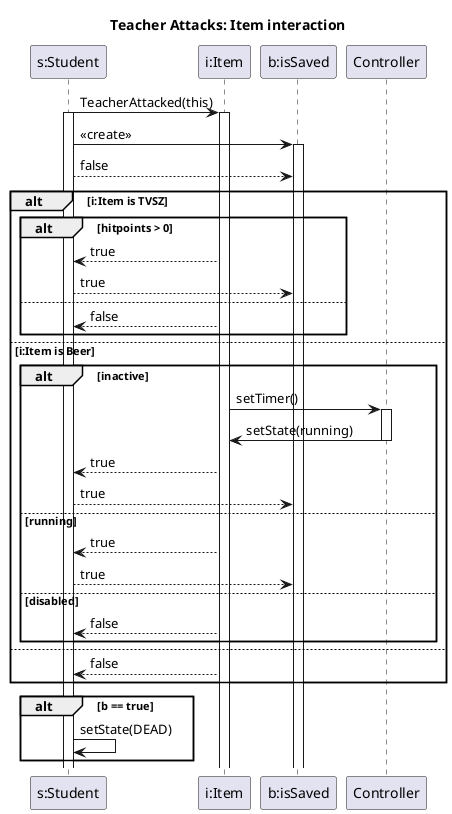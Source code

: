 @startuml teacher_attacks

title Teacher Attacks: Item interaction
participant "s:Student" as s
participant "i:Item" as i
participant "b:isSaved" as b

s -> i : TeacherAttacked(this)
activate i
activate s
s -> b : <<create>>
activate b
s --> b : false

alt i:Item is TVSZ 
    alt hitpoints > 0
        i --> s : true
        s --> b : true
    else
        i --> s : false
    end
else i:Item is Beer 
    alt inactive
        i -> Controller : setTimer()
        activate Controller
            Controller -> i : setState(running)
        deactivate Controller
        i --> s : true
        s --> b : true
    else running
        i --> s : true
        s --> b : true
    else disabled
        i --> s : false
    end
else 
    i --> s : false
end

alt b == true
    s -> s : setState(DEAD)
end
    
@enduml